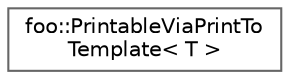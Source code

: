 digraph "Graphical Class Hierarchy"
{
 // LATEX_PDF_SIZE
  bgcolor="transparent";
  edge [fontname=Helvetica,fontsize=10,labelfontname=Helvetica,labelfontsize=10];
  node [fontname=Helvetica,fontsize=10,shape=box,height=0.2,width=0.4];
  rankdir="LR";
  Node0 [id="Node000000",label="foo::PrintableViaPrintTo\lTemplate\< T \>",height=0.2,width=0.4,color="grey40", fillcolor="white", style="filled",URL="$classfoo_1_1PrintableViaPrintToTemplate.html",tooltip=" "];
}
